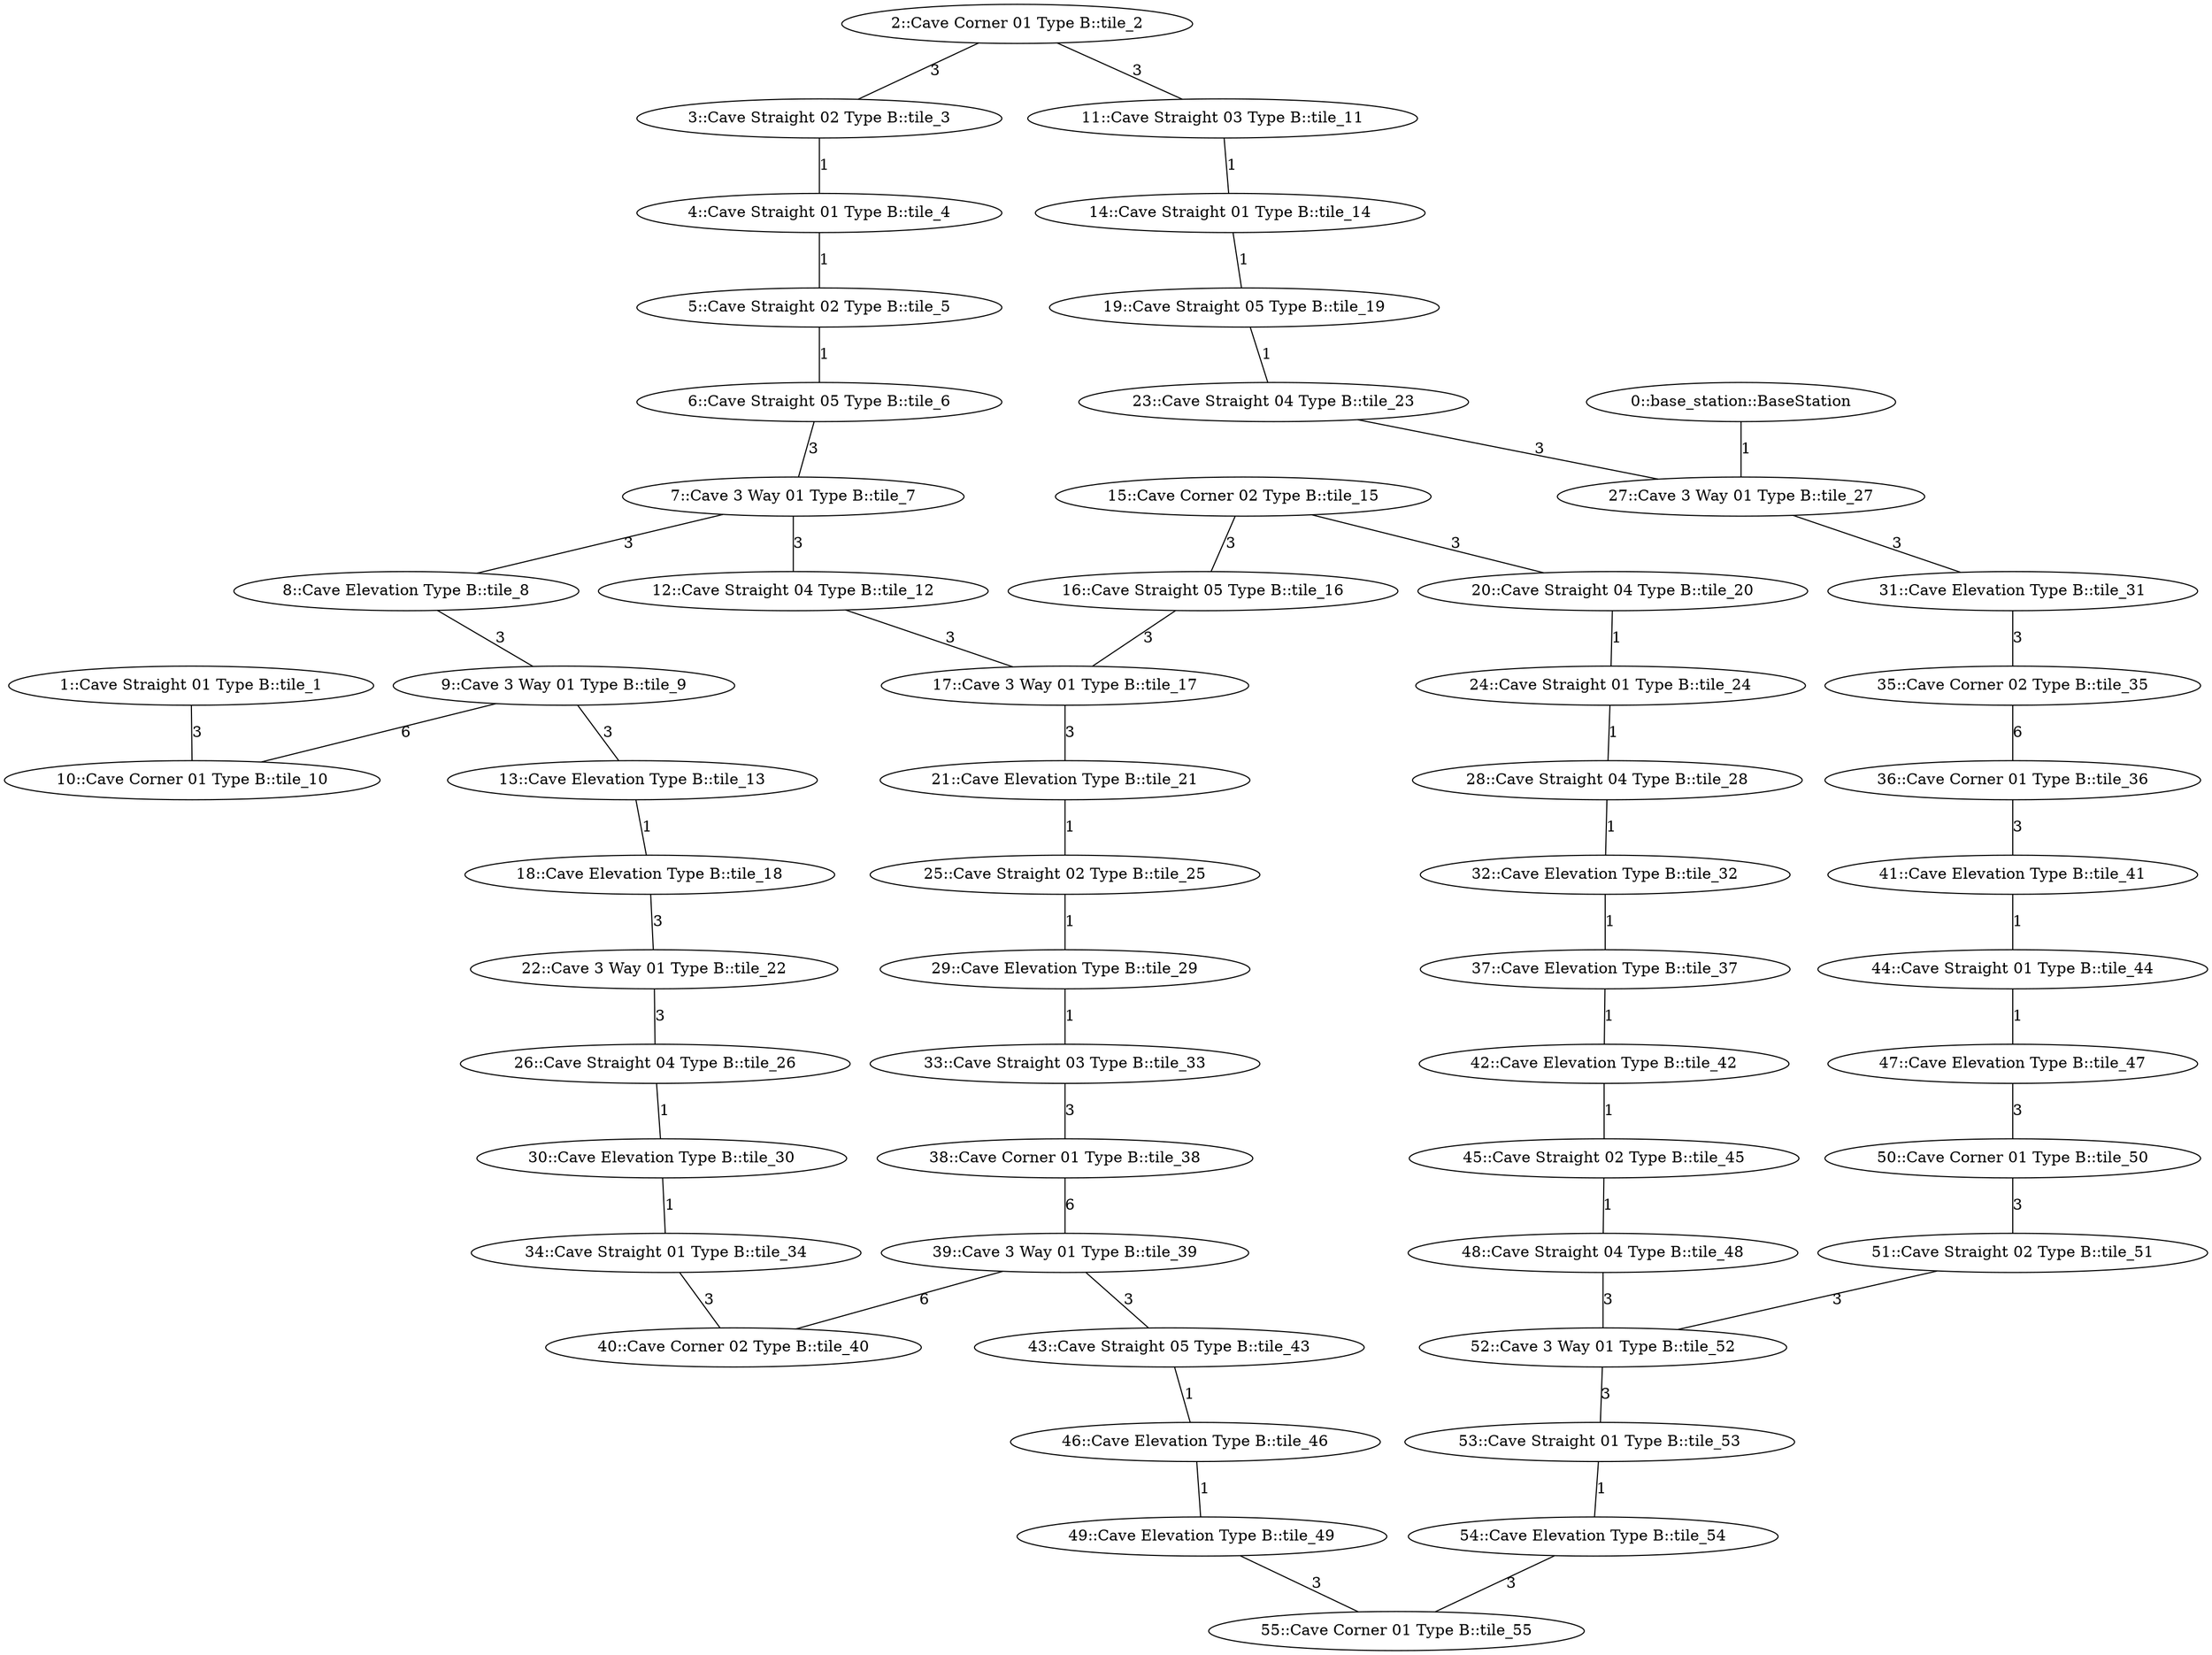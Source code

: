/* Visibility graph for simple_cave_02 */
/* Generated with the generator.py script: */
/*   __main__.py simple_cave_02.tsv -\-graph-file simple_cave_02.dot -\-world-file simple_cave_02.sdf -\-world-name simple_cave_02 -\-scale_x 25 -\-scale_y 25 -\-cave -\-y0 175 -\-x0 0 -\-z0 0 -\-level_type row_col -\-levels_buf 5 */

graph {
  /* ==== Vertices ==== */

  /* Base station / Staging area */
  0   [label="0::base_station::BaseStation"];

  1   [label="1::Cave Straight 01 Type B::tile_1"];
  2   [label="2::Cave Corner 01 Type B::tile_2"];
  3   [label="3::Cave Straight 02 Type B::tile_3"];
  4   [label="4::Cave Straight 01 Type B::tile_4"];
  5   [label="5::Cave Straight 02 Type B::tile_5"];
  6   [label="6::Cave Straight 05 Type B::tile_6"];
  7   [label="7::Cave 3 Way 01 Type B::tile_7"];
  8   [label="8::Cave Elevation Type B::tile_8"];
  9   [label="9::Cave 3 Way 01 Type B::tile_9"];
  10  [label="10::Cave Corner 01 Type B::tile_10"];
  11  [label="11::Cave Straight 03 Type B::tile_11"];
  12  [label="12::Cave Straight 04 Type B::tile_12"];
  13  [label="13::Cave Elevation Type B::tile_13"];
  14  [label="14::Cave Straight 01 Type B::tile_14"];
  15  [label="15::Cave Corner 02 Type B::tile_15"];
  16  [label="16::Cave Straight 05 Type B::tile_16"];
  17  [label="17::Cave 3 Way 01 Type B::tile_17"];
  18  [label="18::Cave Elevation Type B::tile_18"];
  19  [label="19::Cave Straight 05 Type B::tile_19"];
  20  [label="20::Cave Straight 04 Type B::tile_20"];
  21  [label="21::Cave Elevation Type B::tile_21"];
  22  [label="22::Cave 3 Way 01 Type B::tile_22"];
  23  [label="23::Cave Straight 04 Type B::tile_23"];
  24  [label="24::Cave Straight 01 Type B::tile_24"];
  25  [label="25::Cave Straight 02 Type B::tile_25"];
  26  [label="26::Cave Straight 04 Type B::tile_26"];
  27  [label="27::Cave 3 Way 01 Type B::tile_27"];
  28  [label="28::Cave Straight 04 Type B::tile_28"];
  29  [label="29::Cave Elevation Type B::tile_29"];
  30  [label="30::Cave Elevation Type B::tile_30"];
  31  [label="31::Cave Elevation Type B::tile_31"];
  32  [label="32::Cave Elevation Type B::tile_32"];
  33  [label="33::Cave Straight 03 Type B::tile_33"];
  34  [label="34::Cave Straight 01 Type B::tile_34"];
  35  [label="35::Cave Corner 02 Type B::tile_35"];
  36  [label="36::Cave Corner 01 Type B::tile_36"];
  37  [label="37::Cave Elevation Type B::tile_37"];
  38  [label="38::Cave Corner 01 Type B::tile_38"];
  39  [label="39::Cave 3 Way 01 Type B::tile_39"];
  40  [label="40::Cave Corner 02 Type B::tile_40"];
  41  [label="41::Cave Elevation Type B::tile_41"];
  42  [label="42::Cave Elevation Type B::tile_42"];
  43  [label="43::Cave Straight 05 Type B::tile_43"];
  44  [label="44::Cave Straight 01 Type B::tile_44"];
  45  [label="45::Cave Straight 02 Type B::tile_45"];
  46  [label="46::Cave Elevation Type B::tile_46"];
  47  [label="47::Cave Elevation Type B::tile_47"];
  48  [label="48::Cave Straight 04 Type B::tile_48"];
  49  [label="49::Cave Elevation Type B::tile_49"];
  50  [label="50::Cave Corner 01 Type B::tile_50"];
  51  [label="51::Cave Straight 02 Type B::tile_51"];
  52  [label="52::Cave 3 Way 01 Type B::tile_52"];
  53  [label="53::Cave Straight 01 Type B::tile_53"];
  54  [label="54::Cave Elevation Type B::tile_54"];
  55  [label="55::Cave Corner 01 Type B::tile_55"];

  /* ==== Edges ==== */

  /* Base station */
  0  -- 27  [label=1];
  1  -- 10  [label=3];
  2  -- 3   [label=3];
  2  -- 11  [label=3];
  3  -- 4   [label=1];
  4  -- 5   [label=1];
  5  -- 6   [label=1];
  6  -- 7   [label=3];  /* Intersection */
  7  -- 8   [label=3];  /* Intersection */
  7  -- 12  [label=3];  /* Intersection */
  8  -- 9   [label=3];  /* Intersection */
  9  -- 10  [label=6];  /* Intersection */
  9  -- 13  [label=3];  /* Intersection */
  11 -- 14  [label=1];
  12 -- 17  [label=3];  /* Intersection */
  13 -- 18  [label=1];
  14 -- 19  [label=1];
  15 -- 16  [label=3];
  15 -- 20  [label=3];
  16 -- 17  [label=3];  /* Intersection */
  17 -- 21  [label=3];  /* Intersection */
  18 -- 22  [label=3];  /* Intersection */
  19 -- 23  [label=1];
  20 -- 24  [label=1];
  21 -- 25  [label=1];
  22 -- 26  [label=3];  /* Intersection */
  23 -- 27  [label=3];  /* Intersection */
  24 -- 28  [label=1];
  25 -- 29  [label=1];
  26 -- 30  [label=1];
  27 -- 31  [label=3];  /* Intersection */
  28 -- 32  [label=1];
  29 -- 33  [label=1];
  30 -- 34  [label=1];
  31 -- 35  [label=3];
  32 -- 37  [label=1];
  33 -- 38  [label=3];
  34 -- 40  [label=3];
  35 -- 36  [label=6];
  36 -- 41  [label=3];
  37 -- 42  [label=1];
  38 -- 39  [label=6];  /* Intersection */
  39 -- 40  [label=6];  /* Intersection */
  39 -- 43  [label=3];  /* Intersection */
  41 -- 44  [label=1];
  42 -- 45  [label=1];
  43 -- 46  [label=1];
  44 -- 47  [label=1];
  45 -- 48  [label=1];
  46 -- 49  [label=1];
  47 -- 50  [label=3];
  48 -- 52  [label=3];  /* Intersection */
  49 -- 55  [label=3];
  50 -- 51  [label=3];
  51 -- 52  [label=3];  /* Intersection */
  52 -- 53  [label=3];  /* Intersection */
  53 -- 54  [label=1];
  54 -- 55  [label=3];
}